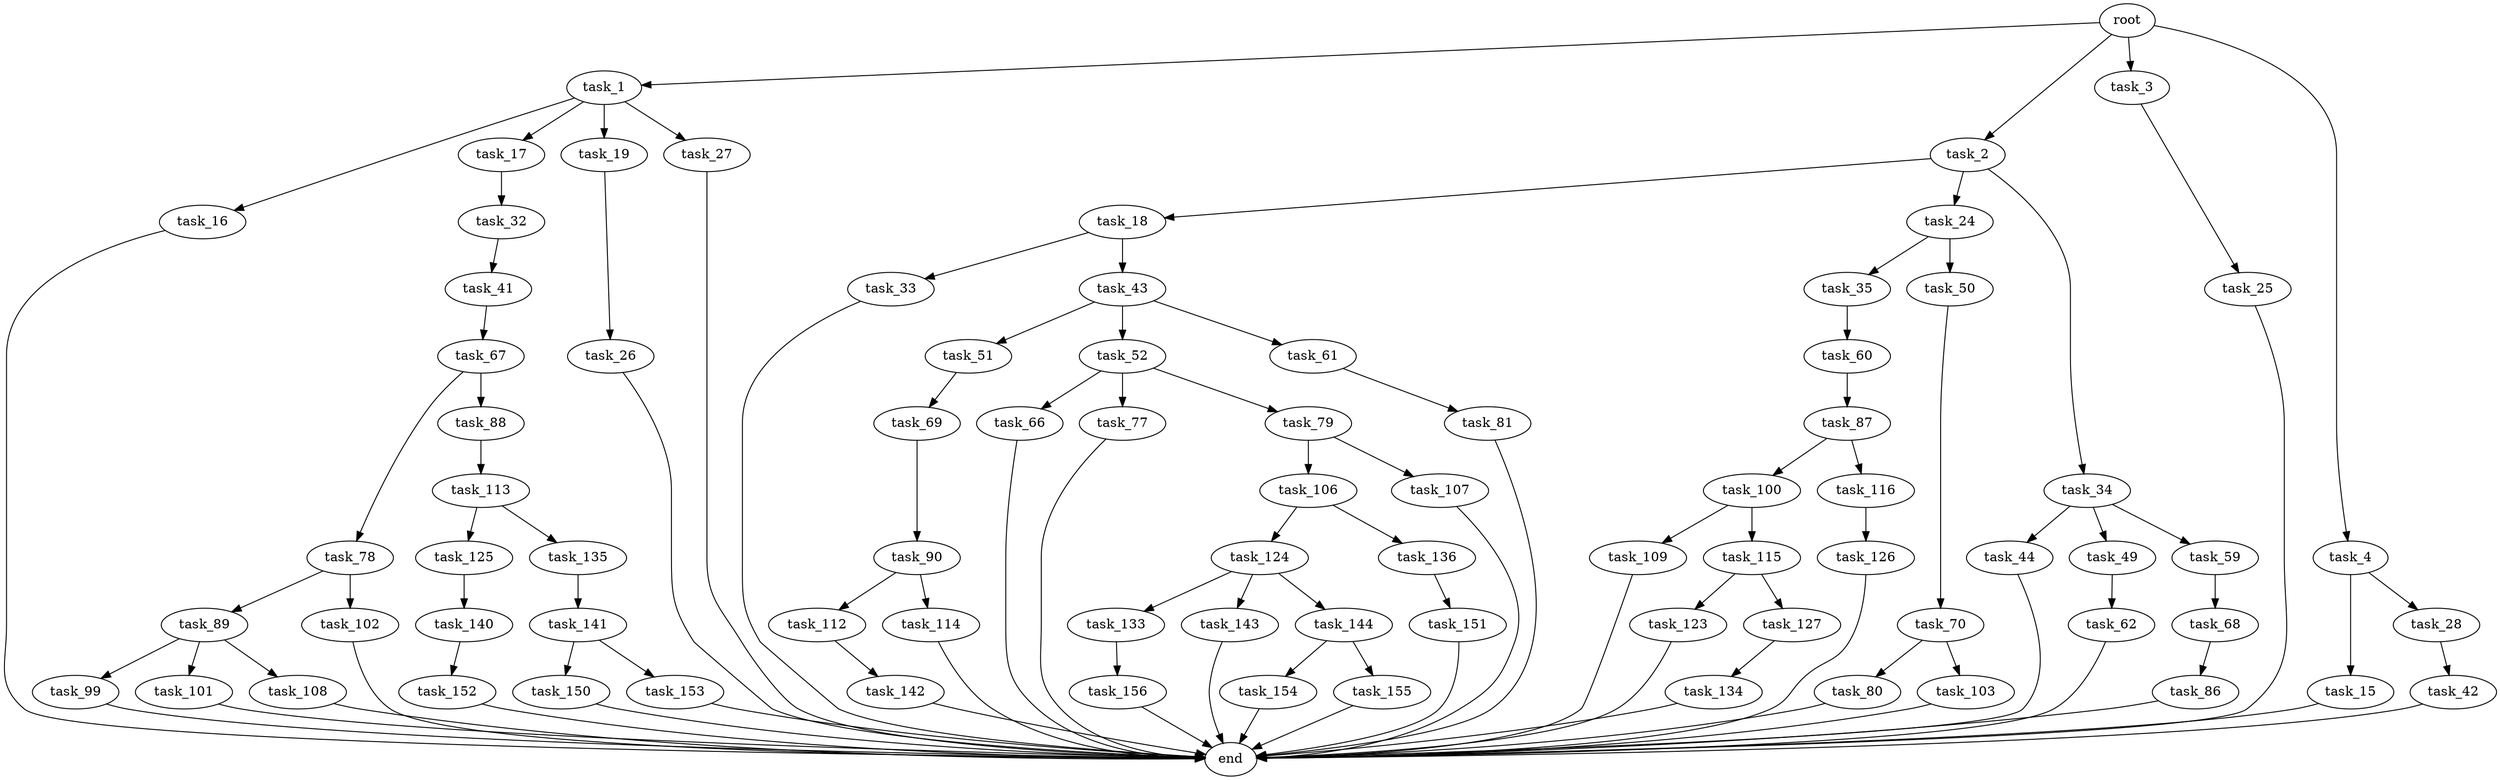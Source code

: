 digraph G {
  root [size="0.000000"];
  task_1 [size="89654055586.000000"];
  task_2 [size="40283097693.000000"];
  task_3 [size="131590709196.000000"];
  task_4 [size="428729256558.000000"];
  task_15 [size="782757789696.000000"];
  task_16 [size="27430463026.000000"];
  task_17 [size="368293445632.000000"];
  task_18 [size="134217728000.000000"];
  task_19 [size="953347192241.000000"];
  task_24 [size="8589934592.000000"];
  task_25 [size="3276361584.000000"];
  task_26 [size="11195465748.000000"];
  task_27 [size="7951407040.000000"];
  task_28 [size="62989773596.000000"];
  task_32 [size="28991029248.000000"];
  task_33 [size="177220466695.000000"];
  task_34 [size="549755813888.000000"];
  task_35 [size="134217728000.000000"];
  task_41 [size="8589934592.000000"];
  task_42 [size="1885486236.000000"];
  task_43 [size="403806243960.000000"];
  task_44 [size="368293445632.000000"];
  task_49 [size="6774719789.000000"];
  task_50 [size="68719476736.000000"];
  task_51 [size="7865553748.000000"];
  task_52 [size="549755813888.000000"];
  task_59 [size="39094414045.000000"];
  task_60 [size="28991029248.000000"];
  task_61 [size="18512096146.000000"];
  task_62 [size="134217728000.000000"];
  task_66 [size="368293445632.000000"];
  task_67 [size="10712231675.000000"];
  task_68 [size="13511190008.000000"];
  task_69 [size="231928233984.000000"];
  task_70 [size="4184555612.000000"];
  task_77 [size="4048404566.000000"];
  task_78 [size="96976899633.000000"];
  task_79 [size="1073741824000.000000"];
  task_80 [size="42308260960.000000"];
  task_81 [size="464595617.000000"];
  task_86 [size="49680861547.000000"];
  task_87 [size="1206090490.000000"];
  task_88 [size="134217728000.000000"];
  task_89 [size="234954298997.000000"];
  task_90 [size="1073741824000.000000"];
  task_99 [size="549755813888.000000"];
  task_100 [size="21494438984.000000"];
  task_101 [size="8589934592.000000"];
  task_102 [size="618786123741.000000"];
  task_103 [size="82969562683.000000"];
  task_106 [size="683694165175.000000"];
  task_107 [size="1880085833.000000"];
  task_108 [size="6435302564.000000"];
  task_109 [size="42619449618.000000"];
  task_112 [size="40408465182.000000"];
  task_113 [size="389243423070.000000"];
  task_114 [size="8145677684.000000"];
  task_115 [size="621378571741.000000"];
  task_116 [size="134217728000.000000"];
  task_123 [size="8589934592.000000"];
  task_124 [size="13275784245.000000"];
  task_125 [size="14512482228.000000"];
  task_126 [size="14870447383.000000"];
  task_127 [size="368293445632.000000"];
  task_133 [size="3675673519.000000"];
  task_134 [size="68719476736.000000"];
  task_135 [size="217641335664.000000"];
  task_136 [size="8589934592.000000"];
  task_140 [size="13487938949.000000"];
  task_141 [size="5069077866.000000"];
  task_142 [size="815856316665.000000"];
  task_143 [size="1716025855.000000"];
  task_144 [size="3933607035.000000"];
  task_150 [size="134217728000.000000"];
  task_151 [size="8589934592.000000"];
  task_152 [size="24306721886.000000"];
  task_153 [size="683991329458.000000"];
  task_154 [size="8589934592.000000"];
  task_155 [size="13324044542.000000"];
  task_156 [size="947684925425.000000"];
  end [size="0.000000"];

  root -> task_1 [size="1.000000"];
  root -> task_2 [size="1.000000"];
  root -> task_3 [size="1.000000"];
  root -> task_4 [size="1.000000"];
  task_1 -> task_16 [size="75497472.000000"];
  task_1 -> task_17 [size="75497472.000000"];
  task_1 -> task_19 [size="75497472.000000"];
  task_1 -> task_27 [size="75497472.000000"];
  task_2 -> task_18 [size="33554432.000000"];
  task_2 -> task_24 [size="33554432.000000"];
  task_2 -> task_34 [size="33554432.000000"];
  task_3 -> task_25 [size="411041792.000000"];
  task_4 -> task_15 [size="301989888.000000"];
  task_4 -> task_28 [size="301989888.000000"];
  task_15 -> end [size="1.000000"];
  task_16 -> end [size="1.000000"];
  task_17 -> task_32 [size="411041792.000000"];
  task_18 -> task_33 [size="209715200.000000"];
  task_18 -> task_43 [size="209715200.000000"];
  task_19 -> task_26 [size="838860800.000000"];
  task_24 -> task_35 [size="33554432.000000"];
  task_24 -> task_50 [size="33554432.000000"];
  task_25 -> end [size="1.000000"];
  task_26 -> end [size="1.000000"];
  task_27 -> end [size="1.000000"];
  task_28 -> task_42 [size="301989888.000000"];
  task_32 -> task_41 [size="75497472.000000"];
  task_33 -> end [size="1.000000"];
  task_34 -> task_44 [size="536870912.000000"];
  task_34 -> task_49 [size="536870912.000000"];
  task_34 -> task_59 [size="536870912.000000"];
  task_35 -> task_60 [size="209715200.000000"];
  task_41 -> task_67 [size="33554432.000000"];
  task_42 -> end [size="1.000000"];
  task_43 -> task_51 [size="301989888.000000"];
  task_43 -> task_52 [size="301989888.000000"];
  task_43 -> task_61 [size="301989888.000000"];
  task_44 -> end [size="1.000000"];
  task_49 -> task_62 [size="134217728.000000"];
  task_50 -> task_70 [size="134217728.000000"];
  task_51 -> task_69 [size="134217728.000000"];
  task_52 -> task_66 [size="536870912.000000"];
  task_52 -> task_77 [size="536870912.000000"];
  task_52 -> task_79 [size="536870912.000000"];
  task_59 -> task_68 [size="679477248.000000"];
  task_60 -> task_87 [size="75497472.000000"];
  task_61 -> task_81 [size="411041792.000000"];
  task_62 -> end [size="1.000000"];
  task_66 -> end [size="1.000000"];
  task_67 -> task_78 [size="209715200.000000"];
  task_67 -> task_88 [size="209715200.000000"];
  task_68 -> task_86 [size="301989888.000000"];
  task_69 -> task_90 [size="301989888.000000"];
  task_70 -> task_80 [size="301989888.000000"];
  task_70 -> task_103 [size="301989888.000000"];
  task_77 -> end [size="1.000000"];
  task_78 -> task_89 [size="209715200.000000"];
  task_78 -> task_102 [size="209715200.000000"];
  task_79 -> task_106 [size="838860800.000000"];
  task_79 -> task_107 [size="838860800.000000"];
  task_80 -> end [size="1.000000"];
  task_81 -> end [size="1.000000"];
  task_86 -> end [size="1.000000"];
  task_87 -> task_100 [size="75497472.000000"];
  task_87 -> task_116 [size="75497472.000000"];
  task_88 -> task_113 [size="209715200.000000"];
  task_89 -> task_99 [size="301989888.000000"];
  task_89 -> task_101 [size="301989888.000000"];
  task_89 -> task_108 [size="301989888.000000"];
  task_90 -> task_112 [size="838860800.000000"];
  task_90 -> task_114 [size="838860800.000000"];
  task_99 -> end [size="1.000000"];
  task_100 -> task_109 [size="838860800.000000"];
  task_100 -> task_115 [size="838860800.000000"];
  task_101 -> end [size="1.000000"];
  task_102 -> end [size="1.000000"];
  task_103 -> end [size="1.000000"];
  task_106 -> task_124 [size="536870912.000000"];
  task_106 -> task_136 [size="536870912.000000"];
  task_107 -> end [size="1.000000"];
  task_108 -> end [size="1.000000"];
  task_109 -> end [size="1.000000"];
  task_112 -> task_142 [size="838860800.000000"];
  task_113 -> task_125 [size="536870912.000000"];
  task_113 -> task_135 [size="536870912.000000"];
  task_114 -> end [size="1.000000"];
  task_115 -> task_123 [size="536870912.000000"];
  task_115 -> task_127 [size="536870912.000000"];
  task_116 -> task_126 [size="209715200.000000"];
  task_123 -> end [size="1.000000"];
  task_124 -> task_133 [size="209715200.000000"];
  task_124 -> task_143 [size="209715200.000000"];
  task_124 -> task_144 [size="209715200.000000"];
  task_125 -> task_140 [size="301989888.000000"];
  task_126 -> end [size="1.000000"];
  task_127 -> task_134 [size="411041792.000000"];
  task_133 -> task_156 [size="301989888.000000"];
  task_134 -> end [size="1.000000"];
  task_135 -> task_141 [size="209715200.000000"];
  task_136 -> task_151 [size="33554432.000000"];
  task_140 -> task_152 [size="33554432.000000"];
  task_141 -> task_150 [size="134217728.000000"];
  task_141 -> task_153 [size="134217728.000000"];
  task_142 -> end [size="1.000000"];
  task_143 -> end [size="1.000000"];
  task_144 -> task_154 [size="134217728.000000"];
  task_144 -> task_155 [size="134217728.000000"];
  task_150 -> end [size="1.000000"];
  task_151 -> end [size="1.000000"];
  task_152 -> end [size="1.000000"];
  task_153 -> end [size="1.000000"];
  task_154 -> end [size="1.000000"];
  task_155 -> end [size="1.000000"];
  task_156 -> end [size="1.000000"];
}
